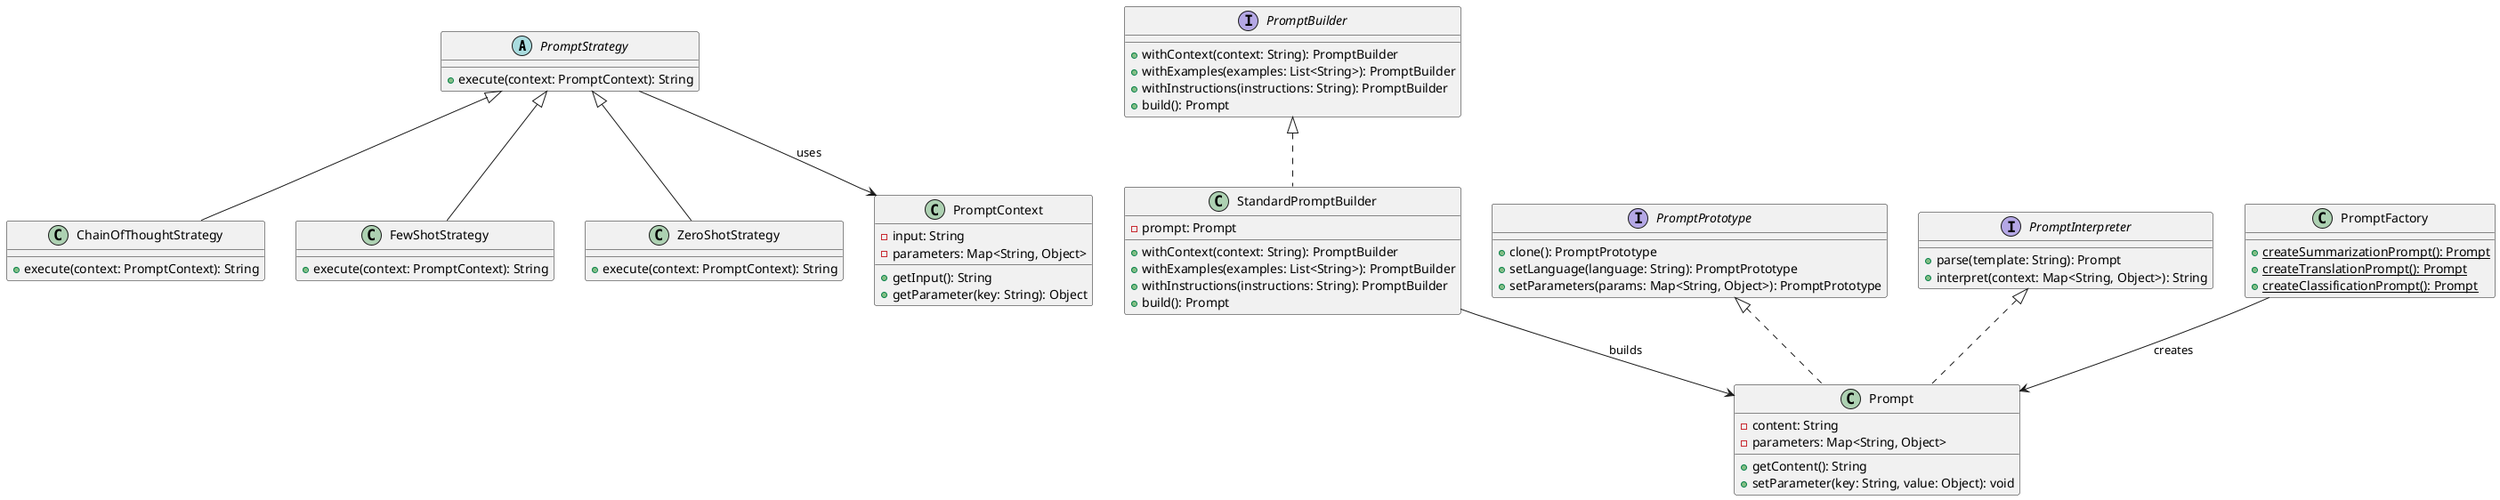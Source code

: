 @startuml

' Abstract classes and interfaces
abstract class PromptStrategy {
    +execute(context: PromptContext): String
}

interface PromptBuilder {
    +withContext(context: String): PromptBuilder
    +withExamples(examples: List<String>): PromptBuilder
    +withInstructions(instructions: String): PromptBuilder
    +build(): Prompt
}

interface PromptPrototype {
    +clone(): PromptPrototype
    +setLanguage(language: String): PromptPrototype
    +setParameters(params: Map<String, Object>): PromptPrototype
}

interface PromptInterpreter {
    +parse(template: String): Prompt
    +interpret(context: Map<String, Object>): String
}

' Concrete implementations
class ChainOfThoughtStrategy {
    +execute(context: PromptContext): String
}

class FewShotStrategy {
    +execute(context: PromptContext): String
}

class ZeroShotStrategy {
    +execute(context: PromptContext): String
}

class StandardPromptBuilder {
    -prompt: Prompt
    +withContext(context: String): PromptBuilder
    +withExamples(examples: List<String>): PromptBuilder
    +withInstructions(instructions: String): PromptBuilder
    +build(): Prompt
}

class PromptFactory {
    +{static} createSummarizationPrompt(): Prompt
    +{static} createTranslationPrompt(): Prompt
    +{static} createClassificationPrompt(): Prompt
}

class Prompt {
    -content: String
    -parameters: Map<String, Object>
    +getContent(): String
    +setParameter(key: String, value: Object): void
}

class PromptContext {
    -input: String
    -parameters: Map<String, Object>
    +getInput(): String
    +getParameter(key: String): Object
}

' Relationships
PromptStrategy <|-- ChainOfThoughtStrategy
PromptStrategy <|-- FewShotStrategy
PromptStrategy <|-- ZeroShotStrategy

PromptBuilder <|.. StandardPromptBuilder
PromptPrototype <|.. Prompt
PromptInterpreter <|.. Prompt

PromptFactory --> Prompt : creates
StandardPromptBuilder --> Prompt : builds
PromptStrategy --> PromptContext : uses

@enduml 